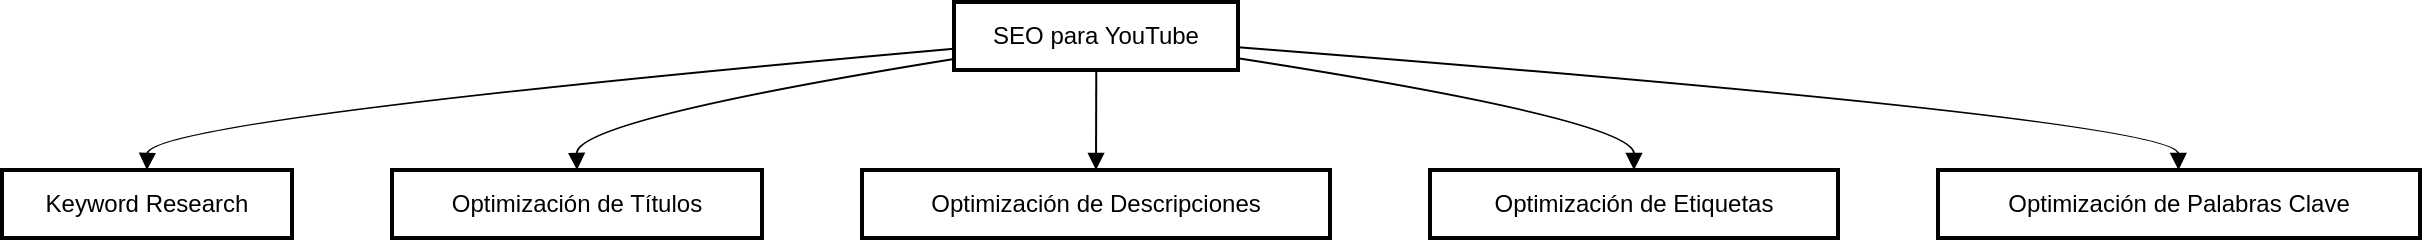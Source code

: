 <mxfile version="24.3.0" type="github">
  <diagram name="Página-1" id="Xg9shsJ6zgkdwASZ41o9">
    <mxGraphModel>
      <root>
        <mxCell id="0" />
        <mxCell id="1" parent="0" />
        <mxCell id="2" value="SEO para YouTube" style="whiteSpace=wrap;strokeWidth=2;" vertex="1" parent="1">
          <mxGeometry x="476" width="142" height="34" as="geometry" />
        </mxCell>
        <mxCell id="3" value="Keyword Research" style="whiteSpace=wrap;strokeWidth=2;" vertex="1" parent="1">
          <mxGeometry y="84" width="145" height="34" as="geometry" />
        </mxCell>
        <mxCell id="4" value="Optimización de Títulos" style="whiteSpace=wrap;strokeWidth=2;" vertex="1" parent="1">
          <mxGeometry x="195" y="84" width="185" height="34" as="geometry" />
        </mxCell>
        <mxCell id="5" value="Optimización de Descripciones" style="whiteSpace=wrap;strokeWidth=2;" vertex="1" parent="1">
          <mxGeometry x="430" y="84" width="234" height="34" as="geometry" />
        </mxCell>
        <mxCell id="6" value="Optimización de Etiquetas" style="whiteSpace=wrap;strokeWidth=2;" vertex="1" parent="1">
          <mxGeometry x="714" y="84" width="204" height="34" as="geometry" />
        </mxCell>
        <mxCell id="7" value="Optimización de Palabras Clave" style="whiteSpace=wrap;strokeWidth=2;" vertex="1" parent="1">
          <mxGeometry x="968" y="84" width="241" height="34" as="geometry" />
        </mxCell>
        <mxCell id="8" value="" style="curved=1;startArrow=none;endArrow=block;exitX=0.001;exitY=0.686;entryX=0.5;entryY=0.003;" edge="1" parent="1" source="2" target="3">
          <mxGeometry relative="1" as="geometry">
            <Array as="points">
              <mxPoint x="73" y="59" />
            </Array>
          </mxGeometry>
        </mxCell>
        <mxCell id="9" value="" style="curved=1;startArrow=none;endArrow=block;exitX=0.001;exitY=0.839;entryX=0.5;entryY=0.003;" edge="1" parent="1" source="2" target="4">
          <mxGeometry relative="1" as="geometry">
            <Array as="points">
              <mxPoint x="287" y="59" />
            </Array>
          </mxGeometry>
        </mxCell>
        <mxCell id="10" value="" style="curved=1;startArrow=none;endArrow=block;exitX=0.501;exitY=1.003;entryX=0.5;entryY=0.003;" edge="1" parent="1" source="2" target="5">
          <mxGeometry relative="1" as="geometry">
            <Array as="points" />
          </mxGeometry>
        </mxCell>
        <mxCell id="11" value="" style="curved=1;startArrow=none;endArrow=block;exitX=1.0;exitY=0.828;entryX=0.5;entryY=0.003;" edge="1" parent="1" source="2" target="6">
          <mxGeometry relative="1" as="geometry">
            <Array as="points">
              <mxPoint x="816" y="59" />
            </Array>
          </mxGeometry>
        </mxCell>
        <mxCell id="12" value="" style="curved=1;startArrow=none;endArrow=block;exitX=1.0;exitY=0.664;entryX=0.499;entryY=0.003;" edge="1" parent="1" source="2" target="7">
          <mxGeometry relative="1" as="geometry">
            <Array as="points">
              <mxPoint x="1088" y="59" />
            </Array>
          </mxGeometry>
        </mxCell>
      </root>
    </mxGraphModel>
  </diagram>
</mxfile>
